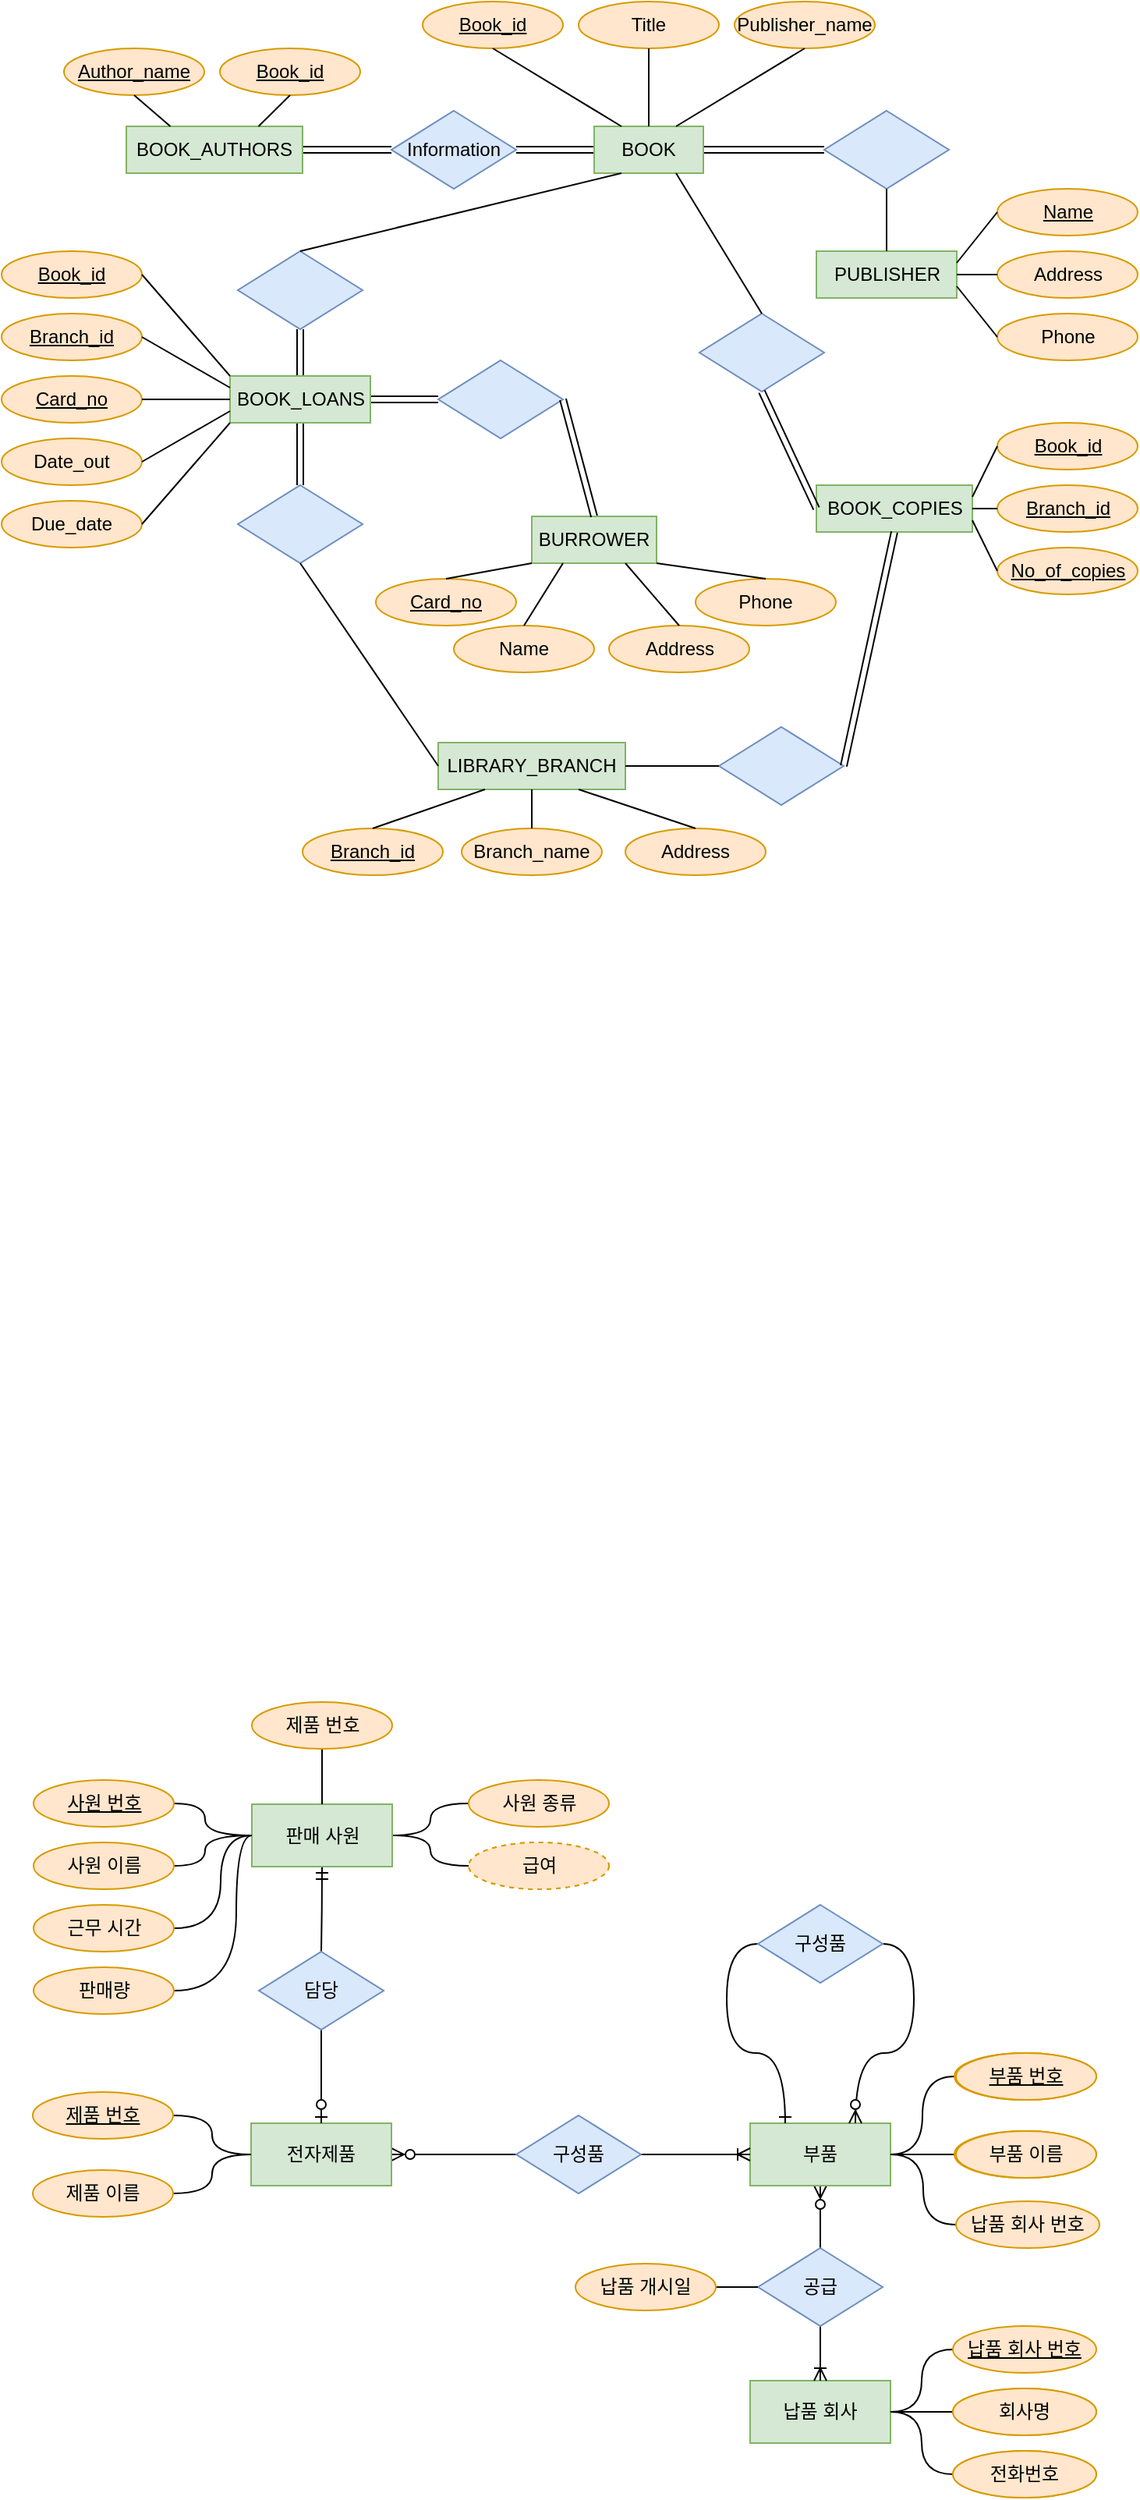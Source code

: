 <mxfile version="15.3.8" type="github">
  <diagram id="C5RBs43oDa-KdzZeNtuy" name="Page-1">
    <mxGraphModel dx="1146" dy="608" grid="1" gridSize="10" guides="1" tooltips="1" connect="1" arrows="1" fold="1" page="1" pageScale="1" pageWidth="827" pageHeight="1169" math="0" shadow="0">
      <root>
        <mxCell id="WIyWlLk6GJQsqaUBKTNV-0" />
        <mxCell id="WIyWlLk6GJQsqaUBKTNV-1" parent="WIyWlLk6GJQsqaUBKTNV-0" />
        <mxCell id="6NMJr8zVFmaM6dCf60pv-0" style="edgeStyle=orthogonalEdgeStyle;curved=1;rounded=0;orthogonalLoop=1;jettySize=auto;html=1;exitX=1;exitY=0.5;exitDx=0;exitDy=0;entryX=0;entryY=0.5;entryDx=0;entryDy=0;endArrow=none;endFill=0;startArrow=ERzeroToMany;startFill=1;" parent="WIyWlLk6GJQsqaUBKTNV-1" source="6NMJr8zVFmaM6dCf60pv-2" target="6NMJr8zVFmaM6dCf60pv-11" edge="1">
          <mxGeometry relative="1" as="geometry" />
        </mxCell>
        <mxCell id="6NMJr8zVFmaM6dCf60pv-2" value="전자제품" style="rounded=0;whiteSpace=wrap;html=1;fillColor=#d5e8d4;strokeColor=#82b366;" parent="WIyWlLk6GJQsqaUBKTNV-1" vertex="1">
          <mxGeometry x="200" y="1480" width="90" height="40" as="geometry" />
        </mxCell>
        <mxCell id="6NMJr8zVFmaM6dCf60pv-3" style="edgeStyle=orthogonalEdgeStyle;curved=1;rounded=0;orthogonalLoop=1;jettySize=auto;html=1;exitX=0.5;exitY=1;exitDx=0;exitDy=0;entryX=0.5;entryY=0;entryDx=0;entryDy=0;startArrow=ERzeroToMany;startFill=1;endArrow=none;endFill=0;" parent="WIyWlLk6GJQsqaUBKTNV-1" source="6NMJr8zVFmaM6dCf60pv-5" target="6NMJr8zVFmaM6dCf60pv-20" edge="1">
          <mxGeometry relative="1" as="geometry" />
        </mxCell>
        <mxCell id="6NMJr8zVFmaM6dCf60pv-4" style="edgeStyle=orthogonalEdgeStyle;curved=1;rounded=0;orthogonalLoop=1;jettySize=auto;html=1;exitX=1;exitY=0.5;exitDx=0;exitDy=0;entryX=0;entryY=0.5;entryDx=0;entryDy=0;startArrow=none;startFill=0;endArrow=none;endFill=0;" parent="WIyWlLk6GJQsqaUBKTNV-1" source="6NMJr8zVFmaM6dCf60pv-5" target="6NMJr8zVFmaM6dCf60pv-23" edge="1">
          <mxGeometry relative="1" as="geometry" />
        </mxCell>
        <mxCell id="6NMJr8zVFmaM6dCf60pv-5" value="부품" style="rounded=0;whiteSpace=wrap;html=1;fillColor=#d5e8d4;strokeColor=#82b366;" parent="WIyWlLk6GJQsqaUBKTNV-1" vertex="1">
          <mxGeometry x="520" y="1480" width="90" height="40" as="geometry" />
        </mxCell>
        <mxCell id="6NMJr8zVFmaM6dCf60pv-6" style="edgeStyle=orthogonalEdgeStyle;curved=1;rounded=0;orthogonalLoop=1;jettySize=auto;html=1;exitX=1;exitY=0.5;exitDx=0;exitDy=0;entryX=0;entryY=0.5;entryDx=0;entryDy=0;endArrow=none;endFill=0;" parent="WIyWlLk6GJQsqaUBKTNV-1" source="6NMJr8zVFmaM6dCf60pv-7" target="6NMJr8zVFmaM6dCf60pv-2" edge="1">
          <mxGeometry relative="1" as="geometry" />
        </mxCell>
        <mxCell id="6NMJr8zVFmaM6dCf60pv-7" value="&lt;u&gt;제품 번호&lt;/u&gt;" style="ellipse;whiteSpace=wrap;html=1;fillColor=#ffe6cc;strokeColor=#d79b00;" parent="WIyWlLk6GJQsqaUBKTNV-1" vertex="1">
          <mxGeometry x="60" y="1460" width="90" height="30" as="geometry" />
        </mxCell>
        <mxCell id="6NMJr8zVFmaM6dCf60pv-8" style="edgeStyle=orthogonalEdgeStyle;curved=1;rounded=0;orthogonalLoop=1;jettySize=auto;html=1;exitX=1;exitY=0.5;exitDx=0;exitDy=0;entryX=0;entryY=0.5;entryDx=0;entryDy=0;endArrow=none;endFill=0;" parent="WIyWlLk6GJQsqaUBKTNV-1" source="6NMJr8zVFmaM6dCf60pv-9" target="6NMJr8zVFmaM6dCf60pv-2" edge="1">
          <mxGeometry relative="1" as="geometry" />
        </mxCell>
        <mxCell id="6NMJr8zVFmaM6dCf60pv-9" value="제품 이름" style="ellipse;whiteSpace=wrap;html=1;fillColor=#ffe6cc;strokeColor=#d79b00;" parent="WIyWlLk6GJQsqaUBKTNV-1" vertex="1">
          <mxGeometry x="60" y="1510" width="90" height="30" as="geometry" />
        </mxCell>
        <mxCell id="6NMJr8zVFmaM6dCf60pv-10" style="edgeStyle=orthogonalEdgeStyle;rounded=0;orthogonalLoop=1;jettySize=auto;html=1;exitX=1;exitY=0.5;exitDx=0;exitDy=0;entryX=0;entryY=0.5;entryDx=0;entryDy=0;endArrow=ERoneToMany;endFill=0;" parent="WIyWlLk6GJQsqaUBKTNV-1" source="6NMJr8zVFmaM6dCf60pv-11" target="6NMJr8zVFmaM6dCf60pv-5" edge="1">
          <mxGeometry relative="1" as="geometry" />
        </mxCell>
        <mxCell id="6NMJr8zVFmaM6dCf60pv-11" value="구성품" style="rhombus;whiteSpace=wrap;html=1;fillColor=#dae8fc;strokeColor=#6c8ebf;" parent="WIyWlLk6GJQsqaUBKTNV-1" vertex="1">
          <mxGeometry x="370" y="1475" width="80" height="50" as="geometry" />
        </mxCell>
        <mxCell id="6NMJr8zVFmaM6dCf60pv-12" style="edgeStyle=orthogonalEdgeStyle;curved=1;rounded=0;orthogonalLoop=1;jettySize=auto;html=1;exitX=1;exitY=0.5;exitDx=0;exitDy=0;entryX=0;entryY=0.5;entryDx=0;entryDy=0;startArrow=none;startFill=0;endArrow=none;endFill=0;" parent="WIyWlLk6GJQsqaUBKTNV-1" source="6NMJr8zVFmaM6dCf60pv-14" target="6NMJr8zVFmaM6dCf60pv-18" edge="1">
          <mxGeometry relative="1" as="geometry" />
        </mxCell>
        <mxCell id="6NMJr8zVFmaM6dCf60pv-13" style="edgeStyle=orthogonalEdgeStyle;curved=1;rounded=0;orthogonalLoop=1;jettySize=auto;html=1;exitX=1;exitY=0.5;exitDx=0;exitDy=0;entryX=0;entryY=0.5;entryDx=0;entryDy=0;startArrow=none;startFill=0;endArrow=none;endFill=0;" parent="WIyWlLk6GJQsqaUBKTNV-1" source="6NMJr8zVFmaM6dCf60pv-14" target="6NMJr8zVFmaM6dCf60pv-17" edge="1">
          <mxGeometry relative="1" as="geometry" />
        </mxCell>
        <mxCell id="6NMJr8zVFmaM6dCf60pv-14" value="납품 회사" style="rounded=0;whiteSpace=wrap;html=1;fillColor=#d5e8d4;strokeColor=#82b366;" parent="WIyWlLk6GJQsqaUBKTNV-1" vertex="1">
          <mxGeometry x="520" y="1645" width="90" height="40" as="geometry" />
        </mxCell>
        <mxCell id="6NMJr8zVFmaM6dCf60pv-15" style="edgeStyle=orthogonalEdgeStyle;curved=1;rounded=0;orthogonalLoop=1;jettySize=auto;html=1;exitX=0;exitY=0.5;exitDx=0;exitDy=0;entryX=1;entryY=0.5;entryDx=0;entryDy=0;startArrow=none;startFill=0;endArrow=none;endFill=0;" parent="WIyWlLk6GJQsqaUBKTNV-1" source="6NMJr8zVFmaM6dCf60pv-16" target="6NMJr8zVFmaM6dCf60pv-14" edge="1">
          <mxGeometry relative="1" as="geometry" />
        </mxCell>
        <mxCell id="6NMJr8zVFmaM6dCf60pv-16" value="회사명" style="ellipse;whiteSpace=wrap;html=1;fillColor=#ffe6cc;strokeColor=#d79b00;" parent="WIyWlLk6GJQsqaUBKTNV-1" vertex="1">
          <mxGeometry x="650" y="1650" width="92" height="30" as="geometry" />
        </mxCell>
        <mxCell id="6NMJr8zVFmaM6dCf60pv-17" value="전화번호&lt;br&gt;" style="ellipse;whiteSpace=wrap;html=1;fillColor=#ffe6cc;strokeColor=#d79b00;" parent="WIyWlLk6GJQsqaUBKTNV-1" vertex="1">
          <mxGeometry x="650" y="1690" width="92" height="30" as="geometry" />
        </mxCell>
        <mxCell id="6NMJr8zVFmaM6dCf60pv-18" value="&lt;u&gt;납품 회사 번호&lt;/u&gt;" style="ellipse;whiteSpace=wrap;html=1;fillColor=#ffe6cc;strokeColor=#d79b00;" parent="WIyWlLk6GJQsqaUBKTNV-1" vertex="1">
          <mxGeometry x="650" y="1610" width="92" height="30" as="geometry" />
        </mxCell>
        <mxCell id="6NMJr8zVFmaM6dCf60pv-19" style="edgeStyle=orthogonalEdgeStyle;curved=1;rounded=0;orthogonalLoop=1;jettySize=auto;html=1;exitX=0.5;exitY=1;exitDx=0;exitDy=0;entryX=0.5;entryY=0;entryDx=0;entryDy=0;startArrow=none;startFill=0;endArrow=ERoneToMany;endFill=0;" parent="WIyWlLk6GJQsqaUBKTNV-1" source="6NMJr8zVFmaM6dCf60pv-20" target="6NMJr8zVFmaM6dCf60pv-14" edge="1">
          <mxGeometry relative="1" as="geometry" />
        </mxCell>
        <mxCell id="6NMJr8zVFmaM6dCf60pv-20" value="공급" style="rhombus;whiteSpace=wrap;html=1;fillColor=#dae8fc;strokeColor=#6c8ebf;" parent="WIyWlLk6GJQsqaUBKTNV-1" vertex="1">
          <mxGeometry x="525" y="1560" width="80" height="50" as="geometry" />
        </mxCell>
        <mxCell id="6NMJr8zVFmaM6dCf60pv-21" style="edgeStyle=orthogonalEdgeStyle;curved=1;rounded=0;orthogonalLoop=1;jettySize=auto;html=1;exitX=0;exitY=0.5;exitDx=0;exitDy=0;entryX=1;entryY=0.5;entryDx=0;entryDy=0;startArrow=none;startFill=0;endArrow=none;endFill=0;" parent="WIyWlLk6GJQsqaUBKTNV-1" source="6NMJr8zVFmaM6dCf60pv-22" target="6NMJr8zVFmaM6dCf60pv-5" edge="1">
          <mxGeometry relative="1" as="geometry" />
        </mxCell>
        <mxCell id="6NMJr8zVFmaM6dCf60pv-22" value="부품 이름" style="ellipse;whiteSpace=wrap;html=1;fillColor=#ffe6cc;strokeColor=#d79b00;" parent="WIyWlLk6GJQsqaUBKTNV-1" vertex="1">
          <mxGeometry x="651" y="1485" width="90" height="30" as="geometry" />
        </mxCell>
        <mxCell id="6NMJr8zVFmaM6dCf60pv-23" value="&lt;u&gt;부품 번호&lt;/u&gt;" style="ellipse;whiteSpace=wrap;html=1;fillColor=#ffe6cc;strokeColor=#d79b00;" parent="WIyWlLk6GJQsqaUBKTNV-1" vertex="1">
          <mxGeometry x="651" y="1435" width="90" height="30" as="geometry" />
        </mxCell>
        <mxCell id="6NMJr8zVFmaM6dCf60pv-24" style="edgeStyle=orthogonalEdgeStyle;curved=1;rounded=0;orthogonalLoop=1;jettySize=auto;html=1;exitX=0;exitY=0.5;exitDx=0;exitDy=0;entryX=0.25;entryY=0;entryDx=0;entryDy=0;startArrow=none;startFill=0;endArrow=ERone;endFill=0;" parent="WIyWlLk6GJQsqaUBKTNV-1" source="6NMJr8zVFmaM6dCf60pv-26" target="6NMJr8zVFmaM6dCf60pv-5" edge="1">
          <mxGeometry relative="1" as="geometry" />
        </mxCell>
        <mxCell id="6NMJr8zVFmaM6dCf60pv-25" style="edgeStyle=orthogonalEdgeStyle;curved=1;rounded=0;orthogonalLoop=1;jettySize=auto;html=1;exitX=1;exitY=0.5;exitDx=0;exitDy=0;entryX=0.75;entryY=0;entryDx=0;entryDy=0;startArrow=none;startFill=0;endArrow=ERzeroToMany;endFill=1;" parent="WIyWlLk6GJQsqaUBKTNV-1" source="6NMJr8zVFmaM6dCf60pv-26" target="6NMJr8zVFmaM6dCf60pv-5" edge="1">
          <mxGeometry relative="1" as="geometry" />
        </mxCell>
        <mxCell id="6NMJr8zVFmaM6dCf60pv-26" value="구성품" style="rhombus;whiteSpace=wrap;html=1;fillColor=#dae8fc;strokeColor=#6c8ebf;" parent="WIyWlLk6GJQsqaUBKTNV-1" vertex="1">
          <mxGeometry x="525" y="1340" width="80" height="50" as="geometry" />
        </mxCell>
        <mxCell id="6NMJr8zVFmaM6dCf60pv-27" style="edgeStyle=orthogonalEdgeStyle;curved=1;rounded=0;orthogonalLoop=1;jettySize=auto;html=1;exitX=1;exitY=0.5;exitDx=0;exitDy=0;entryX=0;entryY=0.5;entryDx=0;entryDy=0;startArrow=none;startFill=0;endArrow=none;endFill=0;" parent="WIyWlLk6GJQsqaUBKTNV-1" source="6NMJr8zVFmaM6dCf60pv-30" target="6NMJr8zVFmaM6dCf60pv-41" edge="1">
          <mxGeometry relative="1" as="geometry" />
        </mxCell>
        <mxCell id="6NMJr8zVFmaM6dCf60pv-28" style="edgeStyle=orthogonalEdgeStyle;curved=1;rounded=0;orthogonalLoop=1;jettySize=auto;html=1;exitX=1;exitY=0.5;exitDx=0;exitDy=0;entryX=0;entryY=0.5;entryDx=0;entryDy=0;startArrow=none;startFill=0;endArrow=none;endFill=0;" parent="WIyWlLk6GJQsqaUBKTNV-1" source="6NMJr8zVFmaM6dCf60pv-30" target="6NMJr8zVFmaM6dCf60pv-42" edge="1">
          <mxGeometry relative="1" as="geometry" />
        </mxCell>
        <mxCell id="6NMJr8zVFmaM6dCf60pv-29" style="edgeStyle=orthogonalEdgeStyle;curved=1;rounded=0;orthogonalLoop=1;jettySize=auto;html=1;exitX=0.5;exitY=1;exitDx=0;exitDy=0;startArrow=ERmandOne;startFill=0;endArrow=none;endFill=0;" parent="WIyWlLk6GJQsqaUBKTNV-1" source="6NMJr8zVFmaM6dCf60pv-30" target="6NMJr8zVFmaM6dCf60pv-36" edge="1">
          <mxGeometry relative="1" as="geometry" />
        </mxCell>
        <mxCell id="6NMJr8zVFmaM6dCf60pv-30" value="판매 사원" style="rounded=0;whiteSpace=wrap;html=1;fillColor=#d5e8d4;strokeColor=#82b366;" parent="WIyWlLk6GJQsqaUBKTNV-1" vertex="1">
          <mxGeometry x="200.5" y="1275.5" width="90" height="40" as="geometry" />
        </mxCell>
        <mxCell id="6NMJr8zVFmaM6dCf60pv-31" style="edgeStyle=orthogonalEdgeStyle;curved=1;rounded=0;orthogonalLoop=1;jettySize=auto;html=1;exitX=1;exitY=0.5;exitDx=0;exitDy=0;entryX=0;entryY=0.5;entryDx=0;entryDy=0;startArrow=none;startFill=0;endArrow=none;endFill=0;" parent="WIyWlLk6GJQsqaUBKTNV-1" source="6NMJr8zVFmaM6dCf60pv-32" target="6NMJr8zVFmaM6dCf60pv-30" edge="1">
          <mxGeometry relative="1" as="geometry">
            <Array as="points">
              <mxPoint x="170.5" y="1275" />
              <mxPoint x="170.5" y="1295" />
            </Array>
          </mxGeometry>
        </mxCell>
        <mxCell id="6NMJr8zVFmaM6dCf60pv-32" value="&lt;u&gt;사원 번호&lt;/u&gt;" style="ellipse;whiteSpace=wrap;html=1;fillColor=#ffe6cc;strokeColor=#d79b00;" parent="WIyWlLk6GJQsqaUBKTNV-1" vertex="1">
          <mxGeometry x="60.5" y="1260" width="90" height="30" as="geometry" />
        </mxCell>
        <mxCell id="6NMJr8zVFmaM6dCf60pv-33" style="edgeStyle=orthogonalEdgeStyle;curved=1;rounded=0;orthogonalLoop=1;jettySize=auto;html=1;exitX=1;exitY=0.5;exitDx=0;exitDy=0;startArrow=none;startFill=0;endArrow=none;endFill=0;" parent="WIyWlLk6GJQsqaUBKTNV-1" source="6NMJr8zVFmaM6dCf60pv-34" edge="1">
          <mxGeometry relative="1" as="geometry">
            <mxPoint x="200.5" y="1295.5" as="targetPoint" />
            <Array as="points">
              <mxPoint x="170.5" y="1315" />
              <mxPoint x="170.5" y="1295" />
            </Array>
          </mxGeometry>
        </mxCell>
        <mxCell id="6NMJr8zVFmaM6dCf60pv-34" value="사원 이름" style="ellipse;whiteSpace=wrap;html=1;fillColor=#ffe6cc;strokeColor=#d79b00;" parent="WIyWlLk6GJQsqaUBKTNV-1" vertex="1">
          <mxGeometry x="60.5" y="1300" width="90" height="30" as="geometry" />
        </mxCell>
        <mxCell id="6NMJr8zVFmaM6dCf60pv-35" style="edgeStyle=orthogonalEdgeStyle;curved=1;rounded=0;orthogonalLoop=1;jettySize=auto;html=1;exitX=0.5;exitY=1;exitDx=0;exitDy=0;entryX=0.5;entryY=0;entryDx=0;entryDy=0;startArrow=none;startFill=0;endArrow=ERzeroToOne;endFill=1;" parent="WIyWlLk6GJQsqaUBKTNV-1" source="6NMJr8zVFmaM6dCf60pv-36" target="6NMJr8zVFmaM6dCf60pv-2" edge="1">
          <mxGeometry relative="1" as="geometry" />
        </mxCell>
        <mxCell id="6NMJr8zVFmaM6dCf60pv-36" value="담당" style="rhombus;whiteSpace=wrap;html=1;fillColor=#dae8fc;strokeColor=#6c8ebf;" parent="WIyWlLk6GJQsqaUBKTNV-1" vertex="1">
          <mxGeometry x="205" y="1370" width="80" height="50" as="geometry" />
        </mxCell>
        <mxCell id="6NMJr8zVFmaM6dCf60pv-37" style="edgeStyle=orthogonalEdgeStyle;curved=1;rounded=0;orthogonalLoop=1;jettySize=auto;html=1;exitX=1;exitY=0.5;exitDx=0;exitDy=0;entryX=0;entryY=0.5;entryDx=0;entryDy=0;startArrow=none;startFill=0;endArrow=none;endFill=0;" parent="WIyWlLk6GJQsqaUBKTNV-1" source="6NMJr8zVFmaM6dCf60pv-38" target="6NMJr8zVFmaM6dCf60pv-30" edge="1">
          <mxGeometry relative="1" as="geometry">
            <Array as="points">
              <mxPoint x="180.5" y="1355" />
              <mxPoint x="180.5" y="1295" />
            </Array>
          </mxGeometry>
        </mxCell>
        <mxCell id="6NMJr8zVFmaM6dCf60pv-38" value="근무 시간" style="ellipse;whiteSpace=wrap;html=1;fillColor=#ffe6cc;strokeColor=#d79b00;" parent="WIyWlLk6GJQsqaUBKTNV-1" vertex="1">
          <mxGeometry x="60.5" y="1340" width="90" height="30" as="geometry" />
        </mxCell>
        <mxCell id="6NMJr8zVFmaM6dCf60pv-39" style="edgeStyle=orthogonalEdgeStyle;curved=1;rounded=0;orthogonalLoop=1;jettySize=auto;html=1;exitX=1;exitY=0.5;exitDx=0;exitDy=0;entryX=0;entryY=0.5;entryDx=0;entryDy=0;startArrow=none;startFill=0;endArrow=none;endFill=0;" parent="WIyWlLk6GJQsqaUBKTNV-1" source="6NMJr8zVFmaM6dCf60pv-40" target="6NMJr8zVFmaM6dCf60pv-30" edge="1">
          <mxGeometry relative="1" as="geometry">
            <Array as="points">
              <mxPoint x="190.5" y="1395" />
              <mxPoint x="190.5" y="1295" />
            </Array>
          </mxGeometry>
        </mxCell>
        <mxCell id="6NMJr8zVFmaM6dCf60pv-40" value="판매량" style="ellipse;whiteSpace=wrap;html=1;fillColor=#ffe6cc;strokeColor=#d79b00;" parent="WIyWlLk6GJQsqaUBKTNV-1" vertex="1">
          <mxGeometry x="60.5" y="1380" width="90" height="30" as="geometry" />
        </mxCell>
        <mxCell id="6NMJr8zVFmaM6dCf60pv-41" value="사원 종류" style="ellipse;whiteSpace=wrap;html=1;fillColor=#ffe6cc;strokeColor=#d79b00;" parent="WIyWlLk6GJQsqaUBKTNV-1" vertex="1">
          <mxGeometry x="339.5" y="1260" width="90" height="30" as="geometry" />
        </mxCell>
        <mxCell id="6NMJr8zVFmaM6dCf60pv-42" value="급여" style="ellipse;whiteSpace=wrap;html=1;dashed=1;fillColor=#ffe6cc;strokeColor=#d79b00;" parent="WIyWlLk6GJQsqaUBKTNV-1" vertex="1">
          <mxGeometry x="339.5" y="1300" width="90" height="30" as="geometry" />
        </mxCell>
        <mxCell id="6NMJr8zVFmaM6dCf60pv-54" value="&lt;u&gt;부품 번호&lt;/u&gt;" style="ellipse;whiteSpace=wrap;html=1;fillColor=#ffe6cc;strokeColor=#d79b00;" parent="WIyWlLk6GJQsqaUBKTNV-1" vertex="1">
          <mxGeometry x="652" y="1435" width="90" height="30" as="geometry" />
        </mxCell>
        <mxCell id="6NMJr8zVFmaM6dCf60pv-55" value="부품 이름" style="ellipse;whiteSpace=wrap;html=1;fillColor=#ffe6cc;strokeColor=#d79b00;" parent="WIyWlLk6GJQsqaUBKTNV-1" vertex="1">
          <mxGeometry x="652" y="1485" width="90" height="30" as="geometry" />
        </mxCell>
        <mxCell id="6NMJr8zVFmaM6dCf60pv-56" value="&lt;u&gt;부품 번호&lt;/u&gt;" style="ellipse;whiteSpace=wrap;html=1;fillColor=#ffe6cc;strokeColor=#d79b00;" parent="WIyWlLk6GJQsqaUBKTNV-1" vertex="1">
          <mxGeometry x="652" y="1435" width="90" height="30" as="geometry" />
        </mxCell>
        <mxCell id="6NMJr8zVFmaM6dCf60pv-57" value="부품 이름" style="ellipse;whiteSpace=wrap;html=1;fillColor=#ffe6cc;strokeColor=#d79b00;" parent="WIyWlLk6GJQsqaUBKTNV-1" vertex="1">
          <mxGeometry x="652" y="1485" width="90" height="30" as="geometry" />
        </mxCell>
        <mxCell id="6NMJr8zVFmaM6dCf60pv-58" value="회사명" style="ellipse;whiteSpace=wrap;html=1;fillColor=#ffe6cc;strokeColor=#d79b00;" parent="WIyWlLk6GJQsqaUBKTNV-1" vertex="1">
          <mxGeometry x="650" y="1650" width="92" height="30" as="geometry" />
        </mxCell>
        <mxCell id="6NMJr8zVFmaM6dCf60pv-59" value="전화번호&lt;br&gt;" style="ellipse;whiteSpace=wrap;html=1;fillColor=#ffe6cc;strokeColor=#d79b00;" parent="WIyWlLk6GJQsqaUBKTNV-1" vertex="1">
          <mxGeometry x="650" y="1690" width="92" height="30" as="geometry" />
        </mxCell>
        <mxCell id="6NMJr8zVFmaM6dCf60pv-60" value="Title" style="ellipse;whiteSpace=wrap;html=1;fillColor=#ffe6cc;strokeColor=#d79b00;" parent="WIyWlLk6GJQsqaUBKTNV-1" vertex="1">
          <mxGeometry x="410" y="120" width="90" height="30" as="geometry" />
        </mxCell>
        <mxCell id="6NMJr8zVFmaM6dCf60pv-61" value="급여" style="ellipse;whiteSpace=wrap;html=1;dashed=1;fillColor=#ffe6cc;strokeColor=#d79b00;" parent="WIyWlLk6GJQsqaUBKTNV-1" vertex="1">
          <mxGeometry x="339.5" y="1300" width="90" height="30" as="geometry" />
        </mxCell>
        <mxCell id="6NMJr8zVFmaM6dCf60pv-64" style="edgeStyle=orthogonalEdgeStyle;curved=1;orthogonalLoop=1;jettySize=auto;html=1;exitX=0.5;exitY=1;exitDx=0;exitDy=0;startArrow=none;startFill=0;endArrow=none;endFill=0;" parent="WIyWlLk6GJQsqaUBKTNV-1" source="6NMJr8zVFmaM6dCf60pv-65" target="6NMJr8zVFmaM6dCf60pv-30" edge="1">
          <mxGeometry relative="1" as="geometry" />
        </mxCell>
        <mxCell id="6NMJr8zVFmaM6dCf60pv-65" value="제품 번호" style="ellipse;whiteSpace=wrap;html=1;fillColor=#ffe6cc;strokeColor=#d79b00;" parent="WIyWlLk6GJQsqaUBKTNV-1" vertex="1">
          <mxGeometry x="200.5" y="1210" width="90" height="30" as="geometry" />
        </mxCell>
        <mxCell id="6NMJr8zVFmaM6dCf60pv-66" style="edgeStyle=orthogonalEdgeStyle;orthogonalLoop=1;jettySize=auto;html=1;exitX=0;exitY=0.5;exitDx=0;exitDy=0;entryX=1;entryY=0.5;entryDx=0;entryDy=0;curved=1;endArrow=none;endFill=0;" parent="WIyWlLk6GJQsqaUBKTNV-1" source="6NMJr8zVFmaM6dCf60pv-67" target="6NMJr8zVFmaM6dCf60pv-5" edge="1">
          <mxGeometry relative="1" as="geometry" />
        </mxCell>
        <mxCell id="6NMJr8zVFmaM6dCf60pv-67" value="납품 회사 번호" style="ellipse;whiteSpace=wrap;html=1;fillColor=#ffe6cc;strokeColor=#d79b00;" parent="WIyWlLk6GJQsqaUBKTNV-1" vertex="1">
          <mxGeometry x="652" y="1530" width="92" height="30" as="geometry" />
        </mxCell>
        <mxCell id="6NMJr8zVFmaM6dCf60pv-69" style="rounded=0;orthogonalLoop=1;jettySize=auto;html=1;exitX=1;exitY=0.5;exitDx=0;exitDy=0;endArrow=none;endFill=0;entryX=0;entryY=0.5;entryDx=0;entryDy=0;" parent="WIyWlLk6GJQsqaUBKTNV-1" source="6NMJr8zVFmaM6dCf60pv-68" target="6NMJr8zVFmaM6dCf60pv-20" edge="1">
          <mxGeometry relative="1" as="geometry">
            <mxPoint x="498" y="1610" as="targetPoint" />
          </mxGeometry>
        </mxCell>
        <mxCell id="6NMJr8zVFmaM6dCf60pv-68" value="납품 개시일" style="ellipse;whiteSpace=wrap;html=1;fillColor=#ffe6cc;strokeColor=#d79b00;" parent="WIyWlLk6GJQsqaUBKTNV-1" vertex="1">
          <mxGeometry x="408" y="1570" width="90" height="30" as="geometry" />
        </mxCell>
        <mxCell id="x9OLM08QyoF9_cwf5eoE-19" style="edgeStyle=orthogonalEdgeStyle;curved=1;rounded=0;orthogonalLoop=1;jettySize=auto;html=1;exitX=0;exitY=0.5;exitDx=0;exitDy=0;entryX=1;entryY=0.5;entryDx=0;entryDy=0;shape=link;" edge="1" parent="WIyWlLk6GJQsqaUBKTNV-1" source="x9OLM08QyoF9_cwf5eoE-0" target="x9OLM08QyoF9_cwf5eoE-17">
          <mxGeometry relative="1" as="geometry" />
        </mxCell>
        <mxCell id="x9OLM08QyoF9_cwf5eoE-28" style="edgeStyle=orthogonalEdgeStyle;curved=1;rounded=0;orthogonalLoop=1;jettySize=auto;html=1;exitX=1;exitY=0.5;exitDx=0;exitDy=0;entryX=0;entryY=0.5;entryDx=0;entryDy=0;shape=link;" edge="1" parent="WIyWlLk6GJQsqaUBKTNV-1" source="x9OLM08QyoF9_cwf5eoE-0" target="x9OLM08QyoF9_cwf5eoE-27">
          <mxGeometry relative="1" as="geometry">
            <mxPoint x="502.5" y="215" as="sourcePoint" />
          </mxGeometry>
        </mxCell>
        <mxCell id="x9OLM08QyoF9_cwf5eoE-0" value="BOOK" style="rounded=0;whiteSpace=wrap;html=1;fillColor=#d5e8d4;strokeColor=#82b366;" vertex="1" parent="WIyWlLk6GJQsqaUBKTNV-1">
          <mxGeometry x="420" y="200" width="70" height="30" as="geometry" />
        </mxCell>
        <mxCell id="x9OLM08QyoF9_cwf5eoE-1" value="&lt;u&gt;Book_id&lt;/u&gt;" style="ellipse;whiteSpace=wrap;html=1;fillColor=#ffe6cc;strokeColor=#d79b00;" vertex="1" parent="WIyWlLk6GJQsqaUBKTNV-1">
          <mxGeometry x="310" y="120" width="90" height="30" as="geometry" />
        </mxCell>
        <mxCell id="x9OLM08QyoF9_cwf5eoE-2" value="Publisher_name" style="ellipse;whiteSpace=wrap;html=1;fillColor=#ffe6cc;strokeColor=#d79b00;" vertex="1" parent="WIyWlLk6GJQsqaUBKTNV-1">
          <mxGeometry x="510" y="120" width="90" height="30" as="geometry" />
        </mxCell>
        <mxCell id="x9OLM08QyoF9_cwf5eoE-18" style="edgeStyle=orthogonalEdgeStyle;rounded=0;orthogonalLoop=1;jettySize=auto;html=1;exitX=1;exitY=0.5;exitDx=0;exitDy=0;entryX=0;entryY=0.5;entryDx=0;entryDy=0;shape=link;" edge="1" parent="WIyWlLk6GJQsqaUBKTNV-1" source="x9OLM08QyoF9_cwf5eoE-9" target="x9OLM08QyoF9_cwf5eoE-17">
          <mxGeometry relative="1" as="geometry" />
        </mxCell>
        <mxCell id="x9OLM08QyoF9_cwf5eoE-9" value="BOOK_AUTHORS" style="rounded=0;whiteSpace=wrap;html=1;fillColor=#d5e8d4;strokeColor=#82b366;" vertex="1" parent="WIyWlLk6GJQsqaUBKTNV-1">
          <mxGeometry x="120" y="200" width="113" height="30" as="geometry" />
        </mxCell>
        <mxCell id="x9OLM08QyoF9_cwf5eoE-10" value="&lt;u&gt;Book_id&lt;/u&gt;" style="ellipse;whiteSpace=wrap;html=1;fillColor=#ffe6cc;strokeColor=#d79b00;" vertex="1" parent="WIyWlLk6GJQsqaUBKTNV-1">
          <mxGeometry x="180" y="150" width="90" height="30" as="geometry" />
        </mxCell>
        <mxCell id="x9OLM08QyoF9_cwf5eoE-14" value="&lt;u&gt;Author_name&lt;/u&gt;" style="ellipse;whiteSpace=wrap;html=1;fillColor=#ffe6cc;strokeColor=#d79b00;" vertex="1" parent="WIyWlLk6GJQsqaUBKTNV-1">
          <mxGeometry x="80" y="150" width="90" height="30" as="geometry" />
        </mxCell>
        <mxCell id="x9OLM08QyoF9_cwf5eoE-17" value="Information" style="rhombus;whiteSpace=wrap;html=1;fillColor=#dae8fc;strokeColor=#6c8ebf;" vertex="1" parent="WIyWlLk6GJQsqaUBKTNV-1">
          <mxGeometry x="290" y="190" width="80" height="50" as="geometry" />
        </mxCell>
        <mxCell id="x9OLM08QyoF9_cwf5eoE-20" value="PUBLISHER" style="rounded=0;whiteSpace=wrap;html=1;fillColor=#d5e8d4;strokeColor=#82b366;" vertex="1" parent="WIyWlLk6GJQsqaUBKTNV-1">
          <mxGeometry x="562.5" y="280" width="90" height="30" as="geometry" />
        </mxCell>
        <mxCell id="x9OLM08QyoF9_cwf5eoE-21" value="&lt;u&gt;Name&lt;/u&gt;" style="ellipse;whiteSpace=wrap;html=1;fillColor=#ffe6cc;strokeColor=#d79b00;" vertex="1" parent="WIyWlLk6GJQsqaUBKTNV-1">
          <mxGeometry x="678.5" y="240" width="90" height="30" as="geometry" />
        </mxCell>
        <mxCell id="x9OLM08QyoF9_cwf5eoE-22" value="Address" style="ellipse;whiteSpace=wrap;html=1;fillColor=#ffe6cc;strokeColor=#d79b00;" vertex="1" parent="WIyWlLk6GJQsqaUBKTNV-1">
          <mxGeometry x="678.5" y="280" width="90" height="30" as="geometry" />
        </mxCell>
        <mxCell id="x9OLM08QyoF9_cwf5eoE-23" value="Phone" style="ellipse;whiteSpace=wrap;html=1;fillColor=#ffe6cc;strokeColor=#d79b00;" vertex="1" parent="WIyWlLk6GJQsqaUBKTNV-1">
          <mxGeometry x="678.5" y="320" width="90" height="30" as="geometry" />
        </mxCell>
        <mxCell id="x9OLM08QyoF9_cwf5eoE-27" value="" style="rhombus;whiteSpace=wrap;html=1;fillColor=#dae8fc;strokeColor=#6c8ebf;" vertex="1" parent="WIyWlLk6GJQsqaUBKTNV-1">
          <mxGeometry x="567.5" y="190" width="80" height="50" as="geometry" />
        </mxCell>
        <mxCell id="x9OLM08QyoF9_cwf5eoE-30" value="BOOK_COPIES" style="rounded=0;whiteSpace=wrap;html=1;fillColor=#d5e8d4;strokeColor=#82b366;" vertex="1" parent="WIyWlLk6GJQsqaUBKTNV-1">
          <mxGeometry x="562.5" y="430" width="100" height="30" as="geometry" />
        </mxCell>
        <mxCell id="x9OLM08QyoF9_cwf5eoE-31" value="&lt;u&gt;Book_id&lt;/u&gt;" style="ellipse;whiteSpace=wrap;html=1;fillColor=#ffe6cc;strokeColor=#d79b00;" vertex="1" parent="WIyWlLk6GJQsqaUBKTNV-1">
          <mxGeometry x="678.5" y="390" width="90" height="30" as="geometry" />
        </mxCell>
        <mxCell id="x9OLM08QyoF9_cwf5eoE-32" value="&lt;u&gt;Branch_id&lt;/u&gt;" style="ellipse;whiteSpace=wrap;html=1;fillColor=#ffe6cc;strokeColor=#d79b00;" vertex="1" parent="WIyWlLk6GJQsqaUBKTNV-1">
          <mxGeometry x="678.5" y="430" width="90" height="30" as="geometry" />
        </mxCell>
        <mxCell id="x9OLM08QyoF9_cwf5eoE-33" value="&lt;u&gt;No_of_copies&lt;br&gt;&lt;/u&gt;" style="ellipse;whiteSpace=wrap;html=1;fillColor=#ffe6cc;strokeColor=#d79b00;" vertex="1" parent="WIyWlLk6GJQsqaUBKTNV-1">
          <mxGeometry x="678.5" y="470" width="90" height="30" as="geometry" />
        </mxCell>
        <mxCell id="x9OLM08QyoF9_cwf5eoE-40" value="" style="rhombus;whiteSpace=wrap;html=1;fillColor=#dae8fc;strokeColor=#6c8ebf;" vertex="1" parent="WIyWlLk6GJQsqaUBKTNV-1">
          <mxGeometry x="487.5" y="320" width="80" height="50" as="geometry" />
        </mxCell>
        <mxCell id="x9OLM08QyoF9_cwf5eoE-56" style="edgeStyle=orthogonalEdgeStyle;curved=1;rounded=0;orthogonalLoop=1;jettySize=auto;html=1;exitX=0.5;exitY=0;exitDx=0;exitDy=0;entryX=0.5;entryY=1;entryDx=0;entryDy=0;shape=link;" edge="1" parent="WIyWlLk6GJQsqaUBKTNV-1" source="x9OLM08QyoF9_cwf5eoE-43" target="x9OLM08QyoF9_cwf5eoE-54">
          <mxGeometry relative="1" as="geometry" />
        </mxCell>
        <mxCell id="x9OLM08QyoF9_cwf5eoE-62" style="rounded=0;orthogonalLoop=1;jettySize=auto;html=1;exitX=0.5;exitY=1;exitDx=0;exitDy=0;entryX=0.5;entryY=0;entryDx=0;entryDy=0;shape=link;" edge="1" parent="WIyWlLk6GJQsqaUBKTNV-1" source="x9OLM08QyoF9_cwf5eoE-43" target="x9OLM08QyoF9_cwf5eoE-55">
          <mxGeometry relative="1" as="geometry" />
        </mxCell>
        <mxCell id="x9OLM08QyoF9_cwf5eoE-83" style="edgeStyle=orthogonalEdgeStyle;curved=1;rounded=0;orthogonalLoop=1;jettySize=auto;html=1;exitX=1;exitY=0.5;exitDx=0;exitDy=0;entryX=0;entryY=0.5;entryDx=0;entryDy=0;shape=link;" edge="1" parent="WIyWlLk6GJQsqaUBKTNV-1" source="x9OLM08QyoF9_cwf5eoE-43" target="x9OLM08QyoF9_cwf5eoE-82">
          <mxGeometry relative="1" as="geometry">
            <mxPoint x="299.5" y="375" as="targetPoint" />
          </mxGeometry>
        </mxCell>
        <mxCell id="x9OLM08QyoF9_cwf5eoE-43" value="BOOK_LOANS" style="rounded=0;whiteSpace=wrap;html=1;fillColor=#d5e8d4;strokeColor=#82b366;" vertex="1" parent="WIyWlLk6GJQsqaUBKTNV-1">
          <mxGeometry x="186.5" y="360" width="90" height="30" as="geometry" />
        </mxCell>
        <mxCell id="x9OLM08QyoF9_cwf5eoE-44" value="&lt;u&gt;Book_id&lt;/u&gt;" style="ellipse;whiteSpace=wrap;html=1;fillColor=#ffe6cc;strokeColor=#d79b00;" vertex="1" parent="WIyWlLk6GJQsqaUBKTNV-1">
          <mxGeometry x="40" y="280" width="90" height="30" as="geometry" />
        </mxCell>
        <mxCell id="x9OLM08QyoF9_cwf5eoE-45" value="&lt;u&gt;Branch_id&lt;/u&gt;" style="ellipse;whiteSpace=wrap;html=1;fillColor=#ffe6cc;strokeColor=#d79b00;" vertex="1" parent="WIyWlLk6GJQsqaUBKTNV-1">
          <mxGeometry x="40" y="320" width="90" height="30" as="geometry" />
        </mxCell>
        <mxCell id="x9OLM08QyoF9_cwf5eoE-46" value="&lt;u&gt;Card_no&lt;/u&gt;" style="ellipse;whiteSpace=wrap;html=1;fillColor=#ffe6cc;strokeColor=#d79b00;" vertex="1" parent="WIyWlLk6GJQsqaUBKTNV-1">
          <mxGeometry x="40" y="360" width="90" height="30" as="geometry" />
        </mxCell>
        <mxCell id="x9OLM08QyoF9_cwf5eoE-47" value="Date_out" style="ellipse;whiteSpace=wrap;html=1;fillColor=#ffe6cc;strokeColor=#d79b00;" vertex="1" parent="WIyWlLk6GJQsqaUBKTNV-1">
          <mxGeometry x="40" y="400" width="90" height="30" as="geometry" />
        </mxCell>
        <mxCell id="x9OLM08QyoF9_cwf5eoE-48" value="Due_date" style="ellipse;whiteSpace=wrap;html=1;fillColor=#ffe6cc;strokeColor=#d79b00;" vertex="1" parent="WIyWlLk6GJQsqaUBKTNV-1">
          <mxGeometry x="40" y="440" width="90" height="30" as="geometry" />
        </mxCell>
        <mxCell id="x9OLM08QyoF9_cwf5eoE-54" value="" style="rhombus;whiteSpace=wrap;html=1;fillColor=#dae8fc;strokeColor=#6c8ebf;" vertex="1" parent="WIyWlLk6GJQsqaUBKTNV-1">
          <mxGeometry x="191.5" y="280" width="80" height="50" as="geometry" />
        </mxCell>
        <mxCell id="x9OLM08QyoF9_cwf5eoE-55" value="" style="rhombus;whiteSpace=wrap;html=1;fillColor=#dae8fc;strokeColor=#6c8ebf;" vertex="1" parent="WIyWlLk6GJQsqaUBKTNV-1">
          <mxGeometry x="191.5" y="430" width="80" height="50" as="geometry" />
        </mxCell>
        <mxCell id="x9OLM08QyoF9_cwf5eoE-59" value="LIBRARY_BRANCH" style="rounded=0;whiteSpace=wrap;html=1;fillColor=#d5e8d4;strokeColor=#82b366;" vertex="1" parent="WIyWlLk6GJQsqaUBKTNV-1">
          <mxGeometry x="320" y="595" width="120" height="30" as="geometry" />
        </mxCell>
        <mxCell id="x9OLM08QyoF9_cwf5eoE-60" value="" style="rhombus;whiteSpace=wrap;html=1;fillColor=#dae8fc;strokeColor=#6c8ebf;" vertex="1" parent="WIyWlLk6GJQsqaUBKTNV-1">
          <mxGeometry x="500" y="585" width="80" height="50" as="geometry" />
        </mxCell>
        <mxCell id="x9OLM08QyoF9_cwf5eoE-61" value="&lt;u&gt;Branch_id&lt;/u&gt;" style="ellipse;whiteSpace=wrap;html=1;fillColor=#ffe6cc;strokeColor=#d79b00;" vertex="1" parent="WIyWlLk6GJQsqaUBKTNV-1">
          <mxGeometry x="233" y="650" width="90" height="30" as="geometry" />
        </mxCell>
        <mxCell id="x9OLM08QyoF9_cwf5eoE-66" value="Branch_name" style="ellipse;whiteSpace=wrap;html=1;fillColor=#ffe6cc;strokeColor=#d79b00;" vertex="1" parent="WIyWlLk6GJQsqaUBKTNV-1">
          <mxGeometry x="335" y="650" width="90" height="30" as="geometry" />
        </mxCell>
        <mxCell id="x9OLM08QyoF9_cwf5eoE-67" value="Address" style="ellipse;whiteSpace=wrap;html=1;fillColor=#ffe6cc;strokeColor=#d79b00;" vertex="1" parent="WIyWlLk6GJQsqaUBKTNV-1">
          <mxGeometry x="440" y="650" width="90" height="30" as="geometry" />
        </mxCell>
        <mxCell id="x9OLM08QyoF9_cwf5eoE-71" value="BURROWER" style="rounded=0;whiteSpace=wrap;html=1;fillColor=#d5e8d4;strokeColor=#82b366;" vertex="1" parent="WIyWlLk6GJQsqaUBKTNV-1">
          <mxGeometry x="380" y="450" width="80" height="30" as="geometry" />
        </mxCell>
        <mxCell id="x9OLM08QyoF9_cwf5eoE-72" value="&lt;u&gt;Card_no&lt;/u&gt;" style="ellipse;whiteSpace=wrap;html=1;fillColor=#ffe6cc;strokeColor=#d79b00;" vertex="1" parent="WIyWlLk6GJQsqaUBKTNV-1">
          <mxGeometry x="280" y="490" width="90" height="30" as="geometry" />
        </mxCell>
        <mxCell id="x9OLM08QyoF9_cwf5eoE-73" value="Name" style="ellipse;whiteSpace=wrap;html=1;fillColor=#ffe6cc;strokeColor=#d79b00;" vertex="1" parent="WIyWlLk6GJQsqaUBKTNV-1">
          <mxGeometry x="330" y="520" width="90" height="30" as="geometry" />
        </mxCell>
        <mxCell id="x9OLM08QyoF9_cwf5eoE-74" value="Address" style="ellipse;whiteSpace=wrap;html=1;fillColor=#ffe6cc;strokeColor=#d79b00;" vertex="1" parent="WIyWlLk6GJQsqaUBKTNV-1">
          <mxGeometry x="429.5" y="520" width="90" height="30" as="geometry" />
        </mxCell>
        <mxCell id="x9OLM08QyoF9_cwf5eoE-75" value="Phone" style="ellipse;whiteSpace=wrap;html=1;fillColor=#ffe6cc;strokeColor=#d79b00;" vertex="1" parent="WIyWlLk6GJQsqaUBKTNV-1">
          <mxGeometry x="485" y="490" width="90" height="30" as="geometry" />
        </mxCell>
        <mxCell id="x9OLM08QyoF9_cwf5eoE-82" value="" style="rhombus;whiteSpace=wrap;html=1;fillColor=#dae8fc;strokeColor=#6c8ebf;" vertex="1" parent="WIyWlLk6GJQsqaUBKTNV-1">
          <mxGeometry x="320" y="350" width="80" height="50" as="geometry" />
        </mxCell>
        <mxCell id="x9OLM08QyoF9_cwf5eoE-91" value="" style="endArrow=none;html=1;exitX=1;exitY=0.5;exitDx=0;exitDy=0;entryX=0;entryY=0;entryDx=0;entryDy=0;" edge="1" parent="WIyWlLk6GJQsqaUBKTNV-1" source="x9OLM08QyoF9_cwf5eoE-44" target="x9OLM08QyoF9_cwf5eoE-43">
          <mxGeometry width="50" height="50" relative="1" as="geometry">
            <mxPoint x="149.5" y="310" as="sourcePoint" />
            <mxPoint x="159.5" y="330" as="targetPoint" />
          </mxGeometry>
        </mxCell>
        <mxCell id="x9OLM08QyoF9_cwf5eoE-93" value="" style="endArrow=none;html=1;entryX=0;entryY=0.25;entryDx=0;entryDy=0;exitX=1;exitY=0.5;exitDx=0;exitDy=0;" edge="1" parent="WIyWlLk6GJQsqaUBKTNV-1" source="x9OLM08QyoF9_cwf5eoE-45" target="x9OLM08QyoF9_cwf5eoE-43">
          <mxGeometry width="50" height="50" relative="1" as="geometry">
            <mxPoint x="151" y="340" as="sourcePoint" />
            <mxPoint x="161" y="360" as="targetPoint" />
          </mxGeometry>
        </mxCell>
        <mxCell id="x9OLM08QyoF9_cwf5eoE-96" value="" style="endArrow=none;html=1;entryX=0;entryY=0.5;entryDx=0;entryDy=0;exitX=1;exitY=0.5;exitDx=0;exitDy=0;" edge="1" parent="WIyWlLk6GJQsqaUBKTNV-1" source="x9OLM08QyoF9_cwf5eoE-46" target="x9OLM08QyoF9_cwf5eoE-43">
          <mxGeometry width="50" height="50" relative="1" as="geometry">
            <mxPoint x="151" y="370" as="sourcePoint" />
            <mxPoint x="161" y="390" as="targetPoint" />
          </mxGeometry>
        </mxCell>
        <mxCell id="x9OLM08QyoF9_cwf5eoE-97" value="" style="endArrow=none;html=1;entryX=0;entryY=0.75;entryDx=0;entryDy=0;exitX=1;exitY=0.5;exitDx=0;exitDy=0;" edge="1" parent="WIyWlLk6GJQsqaUBKTNV-1" source="x9OLM08QyoF9_cwf5eoE-47" target="x9OLM08QyoF9_cwf5eoE-43">
          <mxGeometry width="50" height="50" relative="1" as="geometry">
            <mxPoint x="151" y="395" as="sourcePoint" />
            <mxPoint x="161" y="415" as="targetPoint" />
          </mxGeometry>
        </mxCell>
        <mxCell id="x9OLM08QyoF9_cwf5eoE-98" value="" style="endArrow=none;html=1;entryX=0;entryY=1;entryDx=0;entryDy=0;exitX=1;exitY=0.5;exitDx=0;exitDy=0;" edge="1" parent="WIyWlLk6GJQsqaUBKTNV-1" source="x9OLM08QyoF9_cwf5eoE-48" target="x9OLM08QyoF9_cwf5eoE-43">
          <mxGeometry width="50" height="50" relative="1" as="geometry">
            <mxPoint x="151" y="420" as="sourcePoint" />
            <mxPoint x="161" y="440" as="targetPoint" />
          </mxGeometry>
        </mxCell>
        <mxCell id="x9OLM08QyoF9_cwf5eoE-104" value="" style="endArrow=none;html=1;exitX=0.5;exitY=0;exitDx=0;exitDy=0;entryX=0.25;entryY=1;entryDx=0;entryDy=0;" edge="1" parent="WIyWlLk6GJQsqaUBKTNV-1" source="x9OLM08QyoF9_cwf5eoE-54" target="x9OLM08QyoF9_cwf5eoE-0">
          <mxGeometry width="50" height="50" relative="1" as="geometry">
            <mxPoint x="470" y="290" as="sourcePoint" />
            <mxPoint x="520" y="240" as="targetPoint" />
          </mxGeometry>
        </mxCell>
        <mxCell id="x9OLM08QyoF9_cwf5eoE-105" value="" style="endArrow=none;html=1;entryX=0;entryY=0.5;entryDx=0;entryDy=0;exitX=1;exitY=0.5;exitDx=0;exitDy=0;" edge="1" parent="WIyWlLk6GJQsqaUBKTNV-1" source="x9OLM08QyoF9_cwf5eoE-20" target="x9OLM08QyoF9_cwf5eoE-22">
          <mxGeometry width="50" height="50" relative="1" as="geometry">
            <mxPoint x="470" y="290" as="sourcePoint" />
            <mxPoint x="520" y="240" as="targetPoint" />
          </mxGeometry>
        </mxCell>
        <mxCell id="x9OLM08QyoF9_cwf5eoE-112" value="" style="endArrow=none;html=1;exitX=1;exitY=0.25;exitDx=0;exitDy=0;entryX=0;entryY=0.5;entryDx=0;entryDy=0;" edge="1" parent="WIyWlLk6GJQsqaUBKTNV-1" source="x9OLM08QyoF9_cwf5eoE-20" target="x9OLM08QyoF9_cwf5eoE-21">
          <mxGeometry width="50" height="50" relative="1" as="geometry">
            <mxPoint x="470" y="290" as="sourcePoint" />
            <mxPoint x="520" y="240" as="targetPoint" />
          </mxGeometry>
        </mxCell>
        <mxCell id="x9OLM08QyoF9_cwf5eoE-113" value="" style="endArrow=none;html=1;exitX=0.75;exitY=0;exitDx=0;exitDy=0;entryX=0.5;entryY=1;entryDx=0;entryDy=0;" edge="1" parent="WIyWlLk6GJQsqaUBKTNV-1" source="x9OLM08QyoF9_cwf5eoE-0" target="x9OLM08QyoF9_cwf5eoE-2">
          <mxGeometry width="50" height="50" relative="1" as="geometry">
            <mxPoint x="470" y="290" as="sourcePoint" />
            <mxPoint x="520" y="240" as="targetPoint" />
          </mxGeometry>
        </mxCell>
        <mxCell id="x9OLM08QyoF9_cwf5eoE-114" value="" style="endArrow=none;html=1;entryX=0.5;entryY=1;entryDx=0;entryDy=0;exitX=0.5;exitY=0;exitDx=0;exitDy=0;" edge="1" parent="WIyWlLk6GJQsqaUBKTNV-1" source="x9OLM08QyoF9_cwf5eoE-0" target="6NMJr8zVFmaM6dCf60pv-60">
          <mxGeometry width="50" height="50" relative="1" as="geometry">
            <mxPoint x="470" y="290" as="sourcePoint" />
            <mxPoint x="520" y="240" as="targetPoint" />
          </mxGeometry>
        </mxCell>
        <mxCell id="x9OLM08QyoF9_cwf5eoE-115" value="" style="endArrow=none;html=1;entryX=0.5;entryY=1;entryDx=0;entryDy=0;exitX=0.25;exitY=0;exitDx=0;exitDy=0;" edge="1" parent="WIyWlLk6GJQsqaUBKTNV-1" source="x9OLM08QyoF9_cwf5eoE-0" target="x9OLM08QyoF9_cwf5eoE-1">
          <mxGeometry width="50" height="50" relative="1" as="geometry">
            <mxPoint x="470" y="290" as="sourcePoint" />
            <mxPoint x="520" y="240" as="targetPoint" />
          </mxGeometry>
        </mxCell>
        <mxCell id="x9OLM08QyoF9_cwf5eoE-116" value="" style="endArrow=none;html=1;exitX=0.5;exitY=1;exitDx=0;exitDy=0;entryX=0.75;entryY=0;entryDx=0;entryDy=0;" edge="1" parent="WIyWlLk6GJQsqaUBKTNV-1" source="x9OLM08QyoF9_cwf5eoE-10" target="x9OLM08QyoF9_cwf5eoE-9">
          <mxGeometry width="50" height="50" relative="1" as="geometry">
            <mxPoint x="470" y="290" as="sourcePoint" />
            <mxPoint x="520" y="240" as="targetPoint" />
          </mxGeometry>
        </mxCell>
        <mxCell id="x9OLM08QyoF9_cwf5eoE-117" value="" style="endArrow=none;html=1;exitX=0.5;exitY=1;exitDx=0;exitDy=0;entryX=0.25;entryY=0;entryDx=0;entryDy=0;" edge="1" parent="WIyWlLk6GJQsqaUBKTNV-1" source="x9OLM08QyoF9_cwf5eoE-14" target="x9OLM08QyoF9_cwf5eoE-9">
          <mxGeometry width="50" height="50" relative="1" as="geometry">
            <mxPoint x="470" y="290" as="sourcePoint" />
            <mxPoint x="520" y="240" as="targetPoint" />
          </mxGeometry>
        </mxCell>
        <mxCell id="x9OLM08QyoF9_cwf5eoE-118" value="" style="endArrow=none;html=1;exitX=1;exitY=0.75;exitDx=0;exitDy=0;entryX=0;entryY=0.5;entryDx=0;entryDy=0;" edge="1" parent="WIyWlLk6GJQsqaUBKTNV-1" source="x9OLM08QyoF9_cwf5eoE-20" target="x9OLM08QyoF9_cwf5eoE-23">
          <mxGeometry width="50" height="50" relative="1" as="geometry">
            <mxPoint x="470" y="290" as="sourcePoint" />
            <mxPoint x="520" y="240" as="targetPoint" />
          </mxGeometry>
        </mxCell>
        <mxCell id="x9OLM08QyoF9_cwf5eoE-119" value="" style="endArrow=none;html=1;exitX=1;exitY=0.75;exitDx=0;exitDy=0;entryX=0;entryY=0.5;entryDx=0;entryDy=0;" edge="1" parent="WIyWlLk6GJQsqaUBKTNV-1" source="x9OLM08QyoF9_cwf5eoE-30" target="x9OLM08QyoF9_cwf5eoE-33">
          <mxGeometry width="50" height="50" relative="1" as="geometry">
            <mxPoint x="470" y="290" as="sourcePoint" />
            <mxPoint x="520" y="240" as="targetPoint" />
          </mxGeometry>
        </mxCell>
        <mxCell id="x9OLM08QyoF9_cwf5eoE-120" value="" style="endArrow=none;html=1;exitX=1;exitY=0.5;exitDx=0;exitDy=0;entryX=0;entryY=0.5;entryDx=0;entryDy=0;" edge="1" parent="WIyWlLk6GJQsqaUBKTNV-1" source="x9OLM08QyoF9_cwf5eoE-30" target="x9OLM08QyoF9_cwf5eoE-32">
          <mxGeometry width="50" height="50" relative="1" as="geometry">
            <mxPoint x="470" y="290" as="sourcePoint" />
            <mxPoint x="520" y="240" as="targetPoint" />
          </mxGeometry>
        </mxCell>
        <mxCell id="x9OLM08QyoF9_cwf5eoE-121" value="" style="endArrow=none;html=1;exitX=1;exitY=0.25;exitDx=0;exitDy=0;entryX=0;entryY=0.5;entryDx=0;entryDy=0;" edge="1" parent="WIyWlLk6GJQsqaUBKTNV-1" source="x9OLM08QyoF9_cwf5eoE-30" target="x9OLM08QyoF9_cwf5eoE-31">
          <mxGeometry width="50" height="50" relative="1" as="geometry">
            <mxPoint x="470" y="290" as="sourcePoint" />
            <mxPoint x="520" y="240" as="targetPoint" />
          </mxGeometry>
        </mxCell>
        <mxCell id="x9OLM08QyoF9_cwf5eoE-122" value="" style="endArrow=none;html=1;exitX=0.5;exitY=0;exitDx=0;exitDy=0;entryX=1;entryY=1;entryDx=0;entryDy=0;" edge="1" parent="WIyWlLk6GJQsqaUBKTNV-1" source="x9OLM08QyoF9_cwf5eoE-75" target="x9OLM08QyoF9_cwf5eoE-71">
          <mxGeometry width="50" height="50" relative="1" as="geometry">
            <mxPoint x="470" y="480" as="sourcePoint" />
            <mxPoint x="520" y="430" as="targetPoint" />
          </mxGeometry>
        </mxCell>
        <mxCell id="x9OLM08QyoF9_cwf5eoE-123" value="" style="endArrow=none;html=1;exitX=0.5;exitY=0;exitDx=0;exitDy=0;entryX=0.75;entryY=1;entryDx=0;entryDy=0;" edge="1" parent="WIyWlLk6GJQsqaUBKTNV-1" source="x9OLM08QyoF9_cwf5eoE-74" target="x9OLM08QyoF9_cwf5eoE-71">
          <mxGeometry width="50" height="50" relative="1" as="geometry">
            <mxPoint x="470" y="480" as="sourcePoint" />
            <mxPoint x="520" y="430" as="targetPoint" />
          </mxGeometry>
        </mxCell>
        <mxCell id="x9OLM08QyoF9_cwf5eoE-124" value="" style="endArrow=none;html=1;exitX=0.5;exitY=0;exitDx=0;exitDy=0;entryX=0.25;entryY=1;entryDx=0;entryDy=0;" edge="1" parent="WIyWlLk6GJQsqaUBKTNV-1" source="x9OLM08QyoF9_cwf5eoE-73" target="x9OLM08QyoF9_cwf5eoE-71">
          <mxGeometry width="50" height="50" relative="1" as="geometry">
            <mxPoint x="470" y="480" as="sourcePoint" />
            <mxPoint x="520" y="430" as="targetPoint" />
          </mxGeometry>
        </mxCell>
        <mxCell id="x9OLM08QyoF9_cwf5eoE-125" value="" style="endArrow=none;html=1;exitX=0.5;exitY=0;exitDx=0;exitDy=0;entryX=0;entryY=1;entryDx=0;entryDy=0;" edge="1" parent="WIyWlLk6GJQsqaUBKTNV-1" source="x9OLM08QyoF9_cwf5eoE-72" target="x9OLM08QyoF9_cwf5eoE-71">
          <mxGeometry width="50" height="50" relative="1" as="geometry">
            <mxPoint x="470" y="480" as="sourcePoint" />
            <mxPoint x="520" y="430" as="targetPoint" />
          </mxGeometry>
        </mxCell>
        <mxCell id="x9OLM08QyoF9_cwf5eoE-127" value="" style="endArrow=none;html=1;exitX=0.5;exitY=0;exitDx=0;exitDy=0;entryX=0.75;entryY=1;entryDx=0;entryDy=0;" edge="1" parent="WIyWlLk6GJQsqaUBKTNV-1" source="x9OLM08QyoF9_cwf5eoE-67" target="x9OLM08QyoF9_cwf5eoE-59">
          <mxGeometry width="50" height="50" relative="1" as="geometry">
            <mxPoint x="470" y="480" as="sourcePoint" />
            <mxPoint x="520" y="430" as="targetPoint" />
          </mxGeometry>
        </mxCell>
        <mxCell id="x9OLM08QyoF9_cwf5eoE-128" value="" style="endArrow=none;html=1;exitX=0.5;exitY=0;exitDx=0;exitDy=0;entryX=0.5;entryY=1;entryDx=0;entryDy=0;" edge="1" parent="WIyWlLk6GJQsqaUBKTNV-1" source="x9OLM08QyoF9_cwf5eoE-66" target="x9OLM08QyoF9_cwf5eoE-59">
          <mxGeometry width="50" height="50" relative="1" as="geometry">
            <mxPoint x="470" y="480" as="sourcePoint" />
            <mxPoint x="520" y="430" as="targetPoint" />
          </mxGeometry>
        </mxCell>
        <mxCell id="x9OLM08QyoF9_cwf5eoE-129" value="" style="endArrow=none;html=1;exitX=0.5;exitY=0;exitDx=0;exitDy=0;entryX=0.25;entryY=1;entryDx=0;entryDy=0;" edge="1" parent="WIyWlLk6GJQsqaUBKTNV-1" source="x9OLM08QyoF9_cwf5eoE-61" target="x9OLM08QyoF9_cwf5eoE-59">
          <mxGeometry width="50" height="50" relative="1" as="geometry">
            <mxPoint x="470" y="480" as="sourcePoint" />
            <mxPoint x="520" y="430" as="targetPoint" />
          </mxGeometry>
        </mxCell>
        <mxCell id="x9OLM08QyoF9_cwf5eoE-132" value="" style="endArrow=none;html=1;exitX=0.75;exitY=1;exitDx=0;exitDy=0;entryX=0.5;entryY=0;entryDx=0;entryDy=0;" edge="1" parent="WIyWlLk6GJQsqaUBKTNV-1" source="x9OLM08QyoF9_cwf5eoE-0" target="x9OLM08QyoF9_cwf5eoE-40">
          <mxGeometry width="50" height="50" relative="1" as="geometry">
            <mxPoint x="470" y="380" as="sourcePoint" />
            <mxPoint x="520" y="330" as="targetPoint" />
          </mxGeometry>
        </mxCell>
        <mxCell id="x9OLM08QyoF9_cwf5eoE-134" value="" style="endArrow=none;html=1;exitX=0.5;exitY=1;exitDx=0;exitDy=0;entryX=0;entryY=0.5;entryDx=0;entryDy=0;" edge="1" parent="WIyWlLk6GJQsqaUBKTNV-1" source="x9OLM08QyoF9_cwf5eoE-55" target="x9OLM08QyoF9_cwf5eoE-59">
          <mxGeometry width="50" height="50" relative="1" as="geometry">
            <mxPoint x="470" y="380" as="sourcePoint" />
            <mxPoint x="520" y="330" as="targetPoint" />
          </mxGeometry>
        </mxCell>
        <mxCell id="x9OLM08QyoF9_cwf5eoE-135" value="" style="endArrow=none;html=1;exitX=1;exitY=0.5;exitDx=0;exitDy=0;entryX=0;entryY=0.5;entryDx=0;entryDy=0;" edge="1" parent="WIyWlLk6GJQsqaUBKTNV-1" source="x9OLM08QyoF9_cwf5eoE-59" target="x9OLM08QyoF9_cwf5eoE-60">
          <mxGeometry width="50" height="50" relative="1" as="geometry">
            <mxPoint x="470" y="480" as="sourcePoint" />
            <mxPoint x="520" y="430" as="targetPoint" />
          </mxGeometry>
        </mxCell>
        <mxCell id="x9OLM08QyoF9_cwf5eoE-136" value="" style="endArrow=none;html=1;exitX=0.5;exitY=1;exitDx=0;exitDy=0;entryX=0;entryY=0.5;entryDx=0;entryDy=0;shape=link;" edge="1" parent="WIyWlLk6GJQsqaUBKTNV-1" source="x9OLM08QyoF9_cwf5eoE-40" target="x9OLM08QyoF9_cwf5eoE-30">
          <mxGeometry width="50" height="50" relative="1" as="geometry">
            <mxPoint x="450" y="380" as="sourcePoint" />
            <mxPoint x="500" y="330" as="targetPoint" />
          </mxGeometry>
        </mxCell>
        <mxCell id="x9OLM08QyoF9_cwf5eoE-140" value="" style="endArrow=none;html=1;exitX=1;exitY=0.5;exitDx=0;exitDy=0;entryX=0.5;entryY=0;entryDx=0;entryDy=0;shape=link;" edge="1" parent="WIyWlLk6GJQsqaUBKTNV-1" source="x9OLM08QyoF9_cwf5eoE-82" target="x9OLM08QyoF9_cwf5eoE-71">
          <mxGeometry width="50" height="50" relative="1" as="geometry">
            <mxPoint x="450" y="380" as="sourcePoint" />
            <mxPoint x="500" y="330" as="targetPoint" />
          </mxGeometry>
        </mxCell>
        <mxCell id="x9OLM08QyoF9_cwf5eoE-141" value="" style="endArrow=none;html=1;exitX=1;exitY=0.5;exitDx=0;exitDy=0;entryX=0.5;entryY=1;entryDx=0;entryDy=0;shape=link;" edge="1" parent="WIyWlLk6GJQsqaUBKTNV-1" source="x9OLM08QyoF9_cwf5eoE-60" target="x9OLM08QyoF9_cwf5eoE-30">
          <mxGeometry width="50" height="50" relative="1" as="geometry">
            <mxPoint x="450" y="470" as="sourcePoint" />
            <mxPoint x="500" y="420" as="targetPoint" />
          </mxGeometry>
        </mxCell>
        <mxCell id="x9OLM08QyoF9_cwf5eoE-142" value="" style="endArrow=none;html=1;exitX=0.5;exitY=1;exitDx=0;exitDy=0;entryX=0.5;entryY=0;entryDx=0;entryDy=0;" edge="1" parent="WIyWlLk6GJQsqaUBKTNV-1" source="x9OLM08QyoF9_cwf5eoE-27" target="x9OLM08QyoF9_cwf5eoE-20">
          <mxGeometry width="50" height="50" relative="1" as="geometry">
            <mxPoint x="350" y="420" as="sourcePoint" />
            <mxPoint x="400" y="370" as="targetPoint" />
          </mxGeometry>
        </mxCell>
      </root>
    </mxGraphModel>
  </diagram>
</mxfile>
